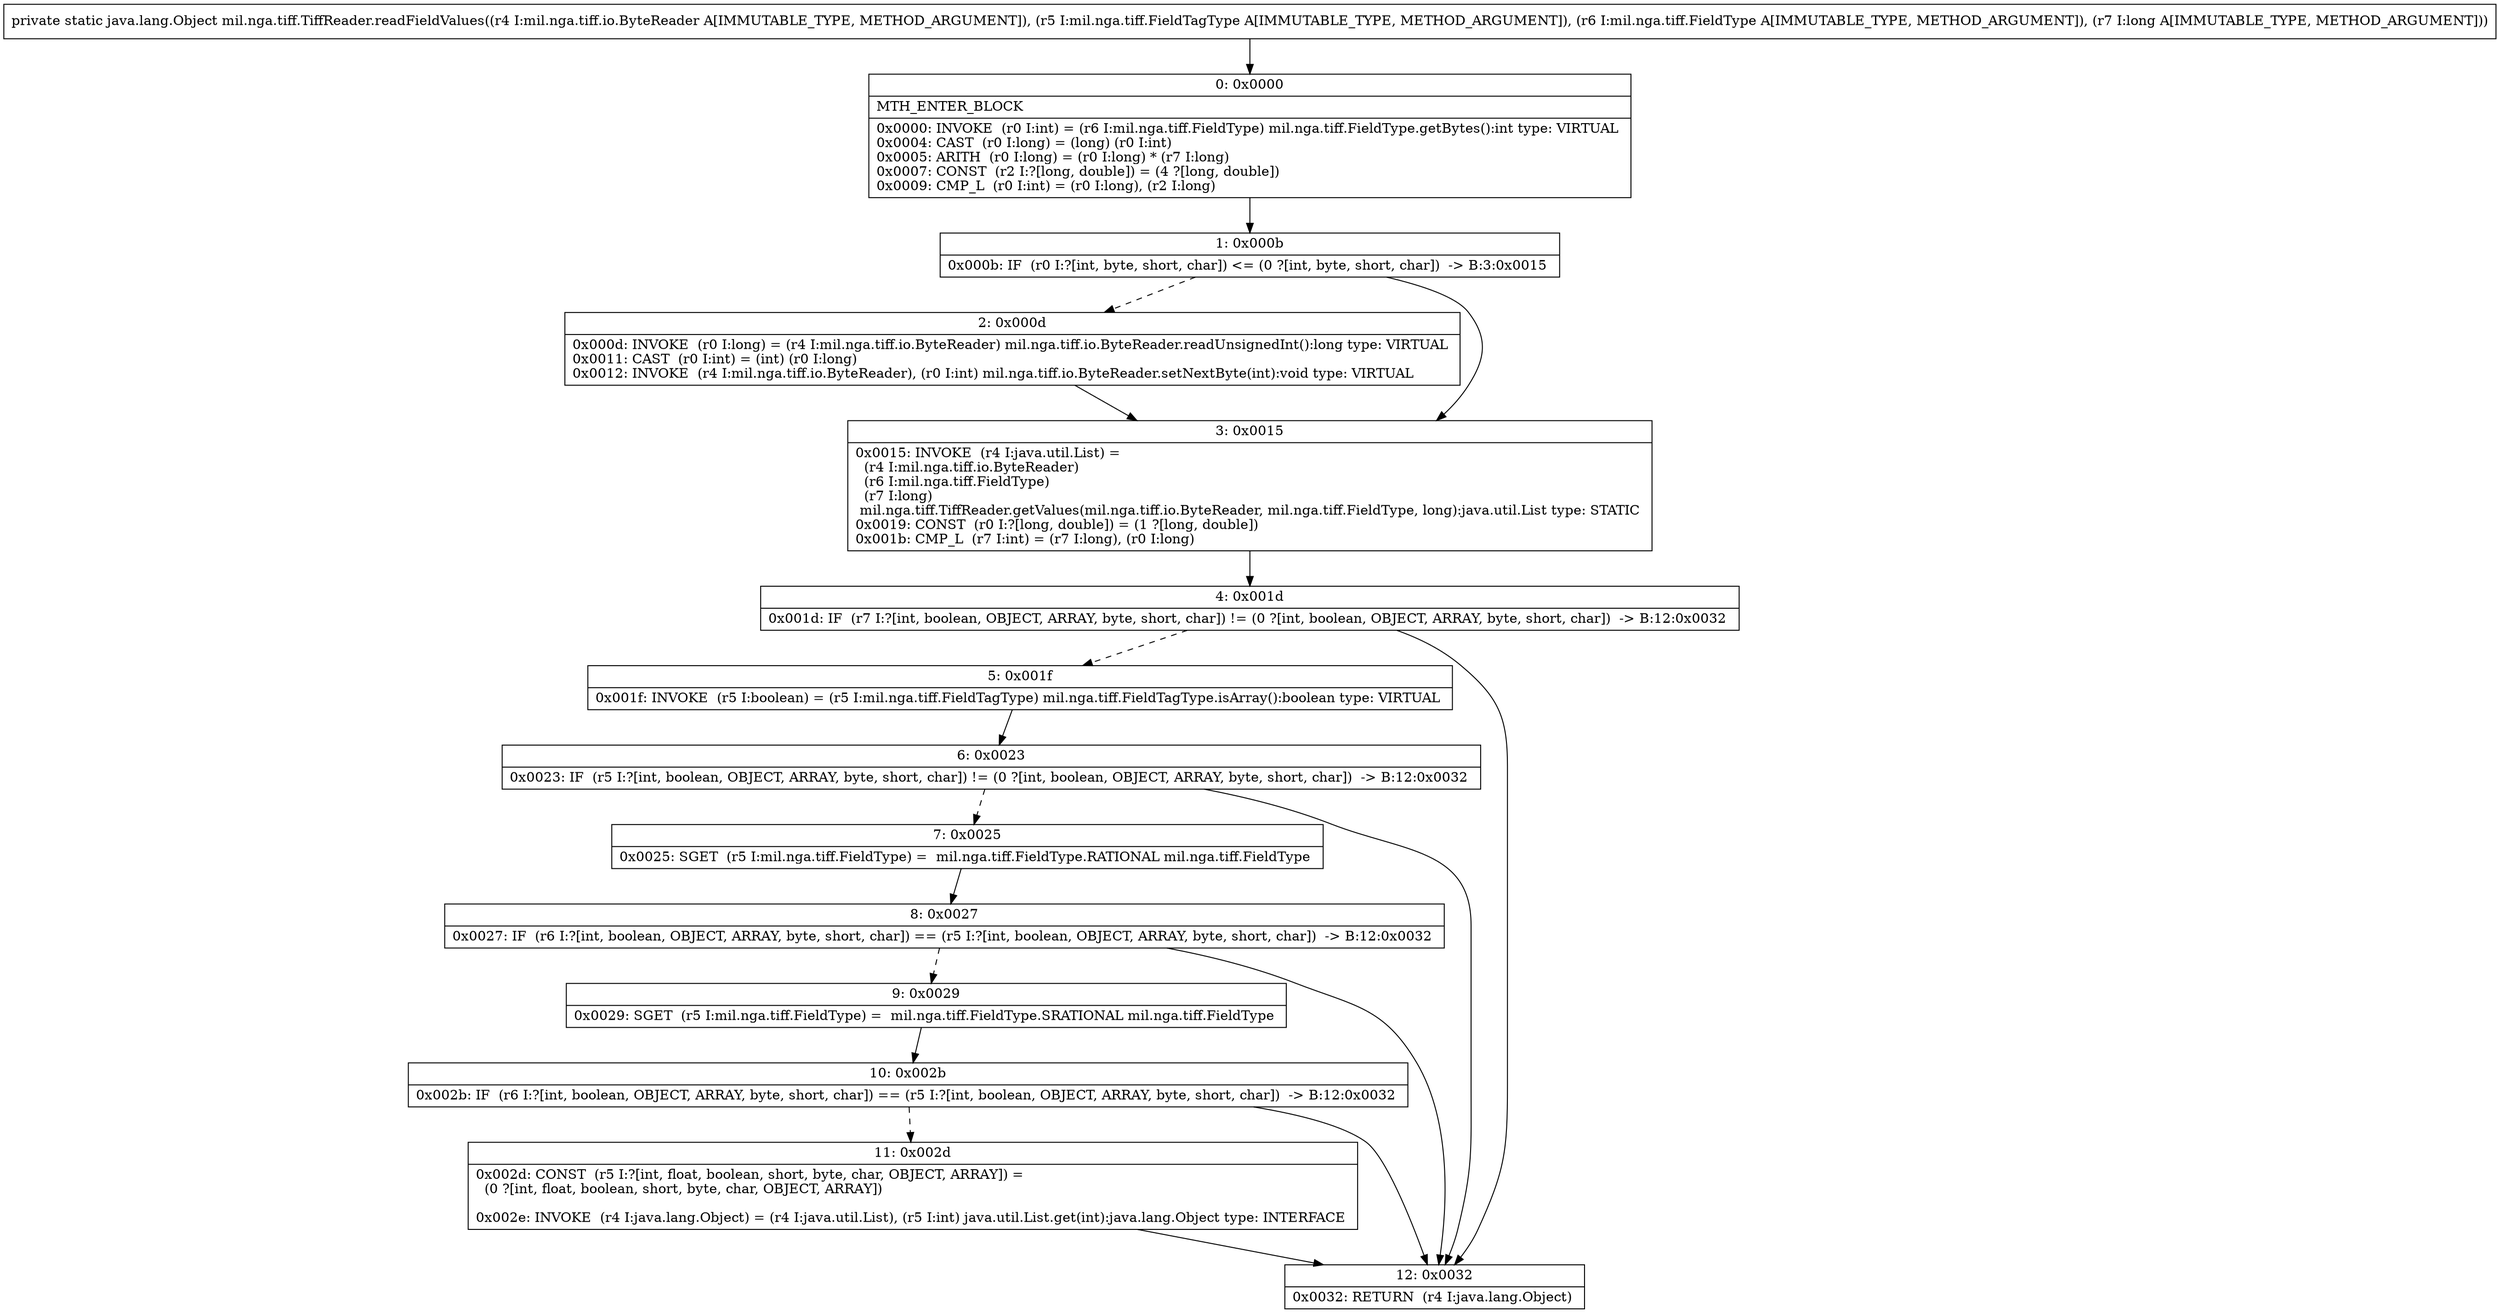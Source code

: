 digraph "CFG formil.nga.tiff.TiffReader.readFieldValues(Lmil\/nga\/tiff\/io\/ByteReader;Lmil\/nga\/tiff\/FieldTagType;Lmil\/nga\/tiff\/FieldType;J)Ljava\/lang\/Object;" {
Node_0 [shape=record,label="{0\:\ 0x0000|MTH_ENTER_BLOCK\l|0x0000: INVOKE  (r0 I:int) = (r6 I:mil.nga.tiff.FieldType) mil.nga.tiff.FieldType.getBytes():int type: VIRTUAL \l0x0004: CAST  (r0 I:long) = (long) (r0 I:int) \l0x0005: ARITH  (r0 I:long) = (r0 I:long) * (r7 I:long) \l0x0007: CONST  (r2 I:?[long, double]) = (4 ?[long, double]) \l0x0009: CMP_L  (r0 I:int) = (r0 I:long), (r2 I:long) \l}"];
Node_1 [shape=record,label="{1\:\ 0x000b|0x000b: IF  (r0 I:?[int, byte, short, char]) \<= (0 ?[int, byte, short, char])  \-\> B:3:0x0015 \l}"];
Node_2 [shape=record,label="{2\:\ 0x000d|0x000d: INVOKE  (r0 I:long) = (r4 I:mil.nga.tiff.io.ByteReader) mil.nga.tiff.io.ByteReader.readUnsignedInt():long type: VIRTUAL \l0x0011: CAST  (r0 I:int) = (int) (r0 I:long) \l0x0012: INVOKE  (r4 I:mil.nga.tiff.io.ByteReader), (r0 I:int) mil.nga.tiff.io.ByteReader.setNextByte(int):void type: VIRTUAL \l}"];
Node_3 [shape=record,label="{3\:\ 0x0015|0x0015: INVOKE  (r4 I:java.util.List) = \l  (r4 I:mil.nga.tiff.io.ByteReader)\l  (r6 I:mil.nga.tiff.FieldType)\l  (r7 I:long)\l mil.nga.tiff.TiffReader.getValues(mil.nga.tiff.io.ByteReader, mil.nga.tiff.FieldType, long):java.util.List type: STATIC \l0x0019: CONST  (r0 I:?[long, double]) = (1 ?[long, double]) \l0x001b: CMP_L  (r7 I:int) = (r7 I:long), (r0 I:long) \l}"];
Node_4 [shape=record,label="{4\:\ 0x001d|0x001d: IF  (r7 I:?[int, boolean, OBJECT, ARRAY, byte, short, char]) != (0 ?[int, boolean, OBJECT, ARRAY, byte, short, char])  \-\> B:12:0x0032 \l}"];
Node_5 [shape=record,label="{5\:\ 0x001f|0x001f: INVOKE  (r5 I:boolean) = (r5 I:mil.nga.tiff.FieldTagType) mil.nga.tiff.FieldTagType.isArray():boolean type: VIRTUAL \l}"];
Node_6 [shape=record,label="{6\:\ 0x0023|0x0023: IF  (r5 I:?[int, boolean, OBJECT, ARRAY, byte, short, char]) != (0 ?[int, boolean, OBJECT, ARRAY, byte, short, char])  \-\> B:12:0x0032 \l}"];
Node_7 [shape=record,label="{7\:\ 0x0025|0x0025: SGET  (r5 I:mil.nga.tiff.FieldType) =  mil.nga.tiff.FieldType.RATIONAL mil.nga.tiff.FieldType \l}"];
Node_8 [shape=record,label="{8\:\ 0x0027|0x0027: IF  (r6 I:?[int, boolean, OBJECT, ARRAY, byte, short, char]) == (r5 I:?[int, boolean, OBJECT, ARRAY, byte, short, char])  \-\> B:12:0x0032 \l}"];
Node_9 [shape=record,label="{9\:\ 0x0029|0x0029: SGET  (r5 I:mil.nga.tiff.FieldType) =  mil.nga.tiff.FieldType.SRATIONAL mil.nga.tiff.FieldType \l}"];
Node_10 [shape=record,label="{10\:\ 0x002b|0x002b: IF  (r6 I:?[int, boolean, OBJECT, ARRAY, byte, short, char]) == (r5 I:?[int, boolean, OBJECT, ARRAY, byte, short, char])  \-\> B:12:0x0032 \l}"];
Node_11 [shape=record,label="{11\:\ 0x002d|0x002d: CONST  (r5 I:?[int, float, boolean, short, byte, char, OBJECT, ARRAY]) = \l  (0 ?[int, float, boolean, short, byte, char, OBJECT, ARRAY])\l \l0x002e: INVOKE  (r4 I:java.lang.Object) = (r4 I:java.util.List), (r5 I:int) java.util.List.get(int):java.lang.Object type: INTERFACE \l}"];
Node_12 [shape=record,label="{12\:\ 0x0032|0x0032: RETURN  (r4 I:java.lang.Object) \l}"];
MethodNode[shape=record,label="{private static java.lang.Object mil.nga.tiff.TiffReader.readFieldValues((r4 I:mil.nga.tiff.io.ByteReader A[IMMUTABLE_TYPE, METHOD_ARGUMENT]), (r5 I:mil.nga.tiff.FieldTagType A[IMMUTABLE_TYPE, METHOD_ARGUMENT]), (r6 I:mil.nga.tiff.FieldType A[IMMUTABLE_TYPE, METHOD_ARGUMENT]), (r7 I:long A[IMMUTABLE_TYPE, METHOD_ARGUMENT])) }"];
MethodNode -> Node_0;
Node_0 -> Node_1;
Node_1 -> Node_2[style=dashed];
Node_1 -> Node_3;
Node_2 -> Node_3;
Node_3 -> Node_4;
Node_4 -> Node_5[style=dashed];
Node_4 -> Node_12;
Node_5 -> Node_6;
Node_6 -> Node_7[style=dashed];
Node_6 -> Node_12;
Node_7 -> Node_8;
Node_8 -> Node_9[style=dashed];
Node_8 -> Node_12;
Node_9 -> Node_10;
Node_10 -> Node_11[style=dashed];
Node_10 -> Node_12;
Node_11 -> Node_12;
}

